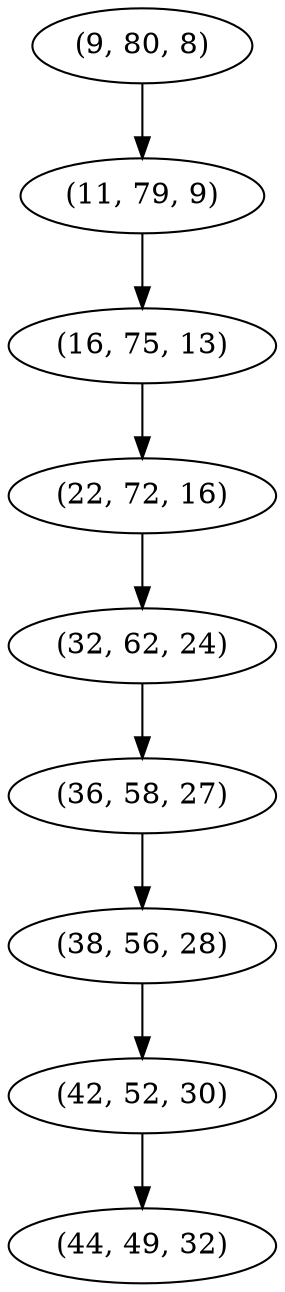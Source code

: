 digraph tree {
    "(9, 80, 8)";
    "(11, 79, 9)";
    "(16, 75, 13)";
    "(22, 72, 16)";
    "(32, 62, 24)";
    "(36, 58, 27)";
    "(38, 56, 28)";
    "(42, 52, 30)";
    "(44, 49, 32)";
    "(9, 80, 8)" -> "(11, 79, 9)";
    "(11, 79, 9)" -> "(16, 75, 13)";
    "(16, 75, 13)" -> "(22, 72, 16)";
    "(22, 72, 16)" -> "(32, 62, 24)";
    "(32, 62, 24)" -> "(36, 58, 27)";
    "(36, 58, 27)" -> "(38, 56, 28)";
    "(38, 56, 28)" -> "(42, 52, 30)";
    "(42, 52, 30)" -> "(44, 49, 32)";
}
